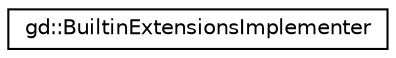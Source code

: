 digraph "Graphical Class Hierarchy"
{
  edge [fontname="Helvetica",fontsize="10",labelfontname="Helvetica",labelfontsize="10"];
  node [fontname="Helvetica",fontsize="10",shape=record];
  rankdir="LR";
  Node1 [label="gd::BuiltinExtensionsImplementer",height=0.2,width=0.4,color="black", fillcolor="white", style="filled",URL="$classgd_1_1_builtin_extensions_implementer.html",tooltip="Tool class containing static methods to setup an extension so that it provides standards events..."];
}
